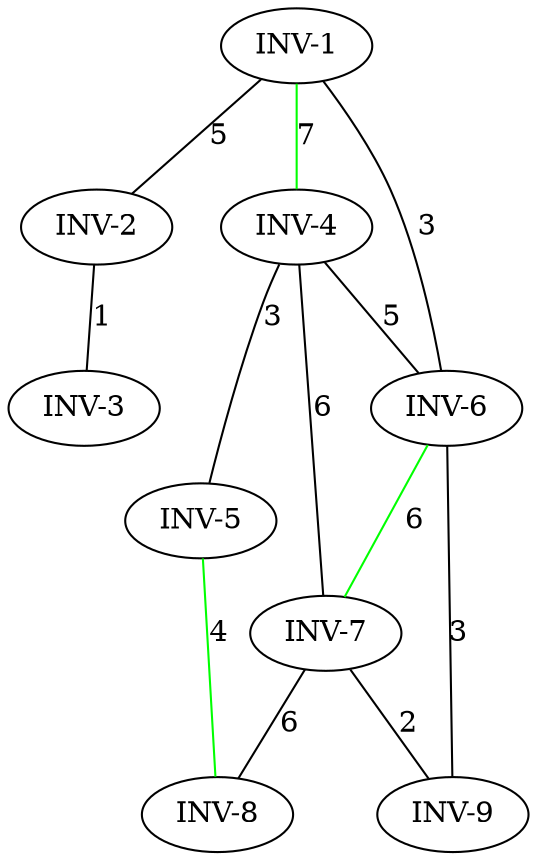 strict graph G {
  1 [ color="black" label="INV-1" ];
  2 [ color="black" label="INV-2" ];
  3 [ color="black" label="INV-3" ];
  4 [ color="black" label="INV-4" ];
  5 [ color="black" label="INV-5" ];
  6 [ color="black" label="INV-6" ];
  7 [ color="black" label="INV-7" ];
  8 [ color="black" label="INV-8" ];
  9 [ color="black" label="INV-9" ];
  1 -- 6 [ label="3" ];
  1 -- 2 [ label="5" ];
  1 -- 4 [ color="green" label="7" ];
  4 -- 7 [ label="6" ];
  4 -- 5 [ label="3" ];
  4 -- 6 [ label="5" ];
  5 -- 8 [ color="green" label="4" ];
  6 -- 9 [ label="3" ];
  6 -- 7 [ color="green" label="6" ];
  7 -- 8 [ label="6" ];
  7 -- 9 [ label="2" ];
  2 -- 3 [ label="1" ];
}
